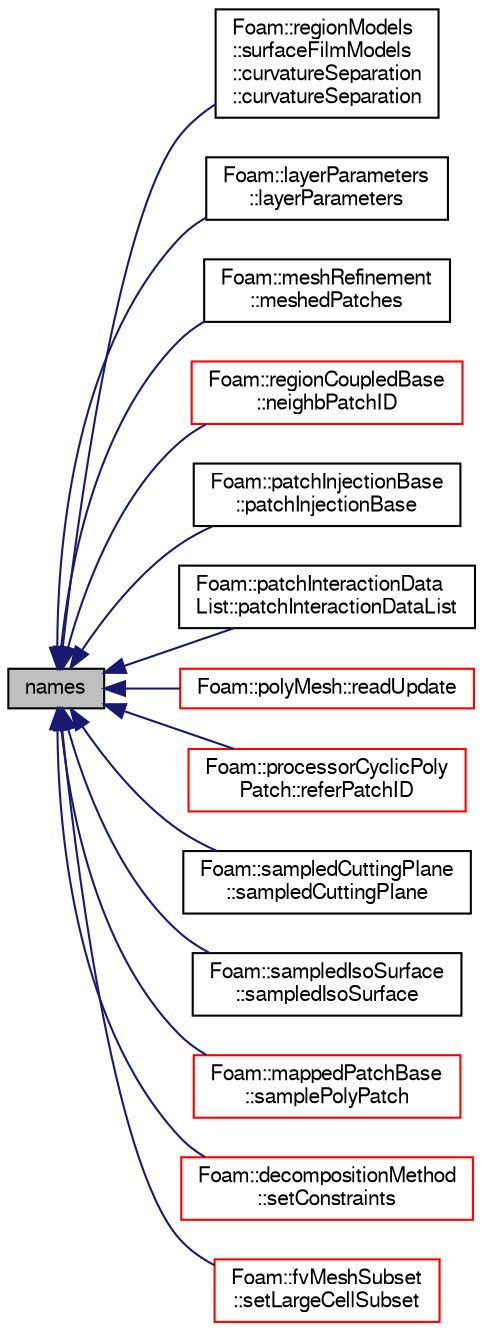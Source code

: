 digraph "names"
{
  bgcolor="transparent";
  edge [fontname="FreeSans",fontsize="10",labelfontname="FreeSans",labelfontsize="10"];
  node [fontname="FreeSans",fontsize="10",shape=record];
  rankdir="LR";
  Node1 [label="names",height=0.2,width=0.4,color="black", fillcolor="grey75", style="filled" fontcolor="black"];
  Node1 -> Node2 [dir="back",color="midnightblue",fontsize="10",style="solid",fontname="FreeSans"];
  Node2 [label="Foam::regionModels\l::surfaceFilmModels\l::curvatureSeparation\l::curvatureSeparation",height=0.2,width=0.4,color="black",URL="$a00425.html#a9222f6abd6732386986265a43f56ea30",tooltip="Construct from surface film model. "];
  Node1 -> Node3 [dir="back",color="midnightblue",fontsize="10",style="solid",fontname="FreeSans"];
  Node3 [label="Foam::layerParameters\l::layerParameters",height=0.2,width=0.4,color="black",URL="$a01239.html#a0bca0e83ae5dc91bf83bfda4f12ac795",tooltip="Construct from dictionary. "];
  Node1 -> Node4 [dir="back",color="midnightblue",fontsize="10",style="solid",fontname="FreeSans"];
  Node4 [label="Foam::meshRefinement\l::meshedPatches",height=0.2,width=0.4,color="black",URL="$a01428.html#afe4fe61a5ee777c81696f3c83858cf62",tooltip="Get patchIDs for patches added in addMeshedPatch. "];
  Node1 -> Node5 [dir="back",color="midnightblue",fontsize="10",style="solid",fontname="FreeSans"];
  Node5 [label="Foam::regionCoupledBase\l::neighbPatchID",height=0.2,width=0.4,color="red",URL="$a02056.html#a5c827b6fffa3dadbe60d9d74ec9140d8",tooltip="Neighbour patch ID. "];
  Node1 -> Node6 [dir="back",color="midnightblue",fontsize="10",style="solid",fontname="FreeSans"];
  Node6 [label="Foam::patchInjectionBase\l::patchInjectionBase",height=0.2,width=0.4,color="black",URL="$a01752.html#a64c19b20dfa68bf32dc46dd10079f8a0",tooltip="Construct from mesh and patch name. "];
  Node1 -> Node7 [dir="back",color="midnightblue",fontsize="10",style="solid",fontname="FreeSans"];
  Node7 [label="Foam::patchInteractionData\lList::patchInteractionDataList",height=0.2,width=0.4,color="black",URL="$a01754.html#a6ceb0b9c160f0dffd9ce6257b8521a8f",tooltip="Construct from Istream. "];
  Node1 -> Node8 [dir="back",color="midnightblue",fontsize="10",style="solid",fontname="FreeSans"];
  Node8 [label="Foam::polyMesh::readUpdate",height=0.2,width=0.4,color="red",URL="$a01861.html#a9d298b9dbcdbe96c85e7ea556233a8c2",tooltip="Update the mesh based on the mesh files saved in. "];
  Node1 -> Node9 [dir="back",color="midnightblue",fontsize="10",style="solid",fontname="FreeSans"];
  Node9 [label="Foam::processorCyclicPoly\lPatch::referPatchID",height=0.2,width=0.4,color="red",URL="$a01926.html#a60cd6cc94d949d7fc5e0c3e265ee8423",tooltip="Referring patchID. "];
  Node1 -> Node10 [dir="back",color="midnightblue",fontsize="10",style="solid",fontname="FreeSans"];
  Node10 [label="Foam::sampledCuttingPlane\l::sampledCuttingPlane",height=0.2,width=0.4,color="black",URL="$a02162.html#aecbcf2c3dfc39ff92ce64d94953147be",tooltip="Construct from dictionary. "];
  Node1 -> Node11 [dir="back",color="midnightblue",fontsize="10",style="solid",fontname="FreeSans"];
  Node11 [label="Foam::sampledIsoSurface\l::sampledIsoSurface",height=0.2,width=0.4,color="black",URL="$a02163.html#a292a1d14dcf9c7e12fd820f84bd3eefc",tooltip="Construct from dictionary. "];
  Node1 -> Node12 [dir="back",color="midnightblue",fontsize="10",style="solid",fontname="FreeSans"];
  Node12 [label="Foam::mappedPatchBase\l::samplePolyPatch",height=0.2,width=0.4,color="red",URL="$a01381.html#a3434acc5afba1f7b7b8f4c573befd8b3",tooltip="Get the patch on the region. "];
  Node1 -> Node13 [dir="back",color="midnightblue",fontsize="10",style="solid",fontname="FreeSans"];
  Node13 [label="Foam::decompositionMethod\l::setConstraints",height=0.2,width=0.4,color="red",URL="$a00483.html#a36608a91d1c00b41284eaf46b895387c",tooltip="Helper: extract constraints: "];
  Node1 -> Node14 [dir="back",color="midnightblue",fontsize="10",style="solid",fontname="FreeSans"];
  Node14 [label="Foam::fvMeshSubset\l::setLargeCellSubset",height=0.2,width=0.4,color="red",URL="$a00856.html#aa5aecd31ebb23c10811eb60949808165",tooltip="Set the subset from all cells with region == currentRegion. "];
}
